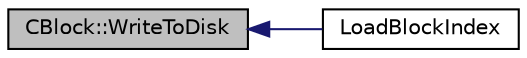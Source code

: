 digraph "CBlock::WriteToDisk"
{
  edge [fontname="Helvetica",fontsize="10",labelfontname="Helvetica",labelfontsize="10"];
  node [fontname="Helvetica",fontsize="10",shape=record];
  rankdir="LR";
  Node245 [label="CBlock::WriteToDisk",height=0.2,width=0.4,color="black", fillcolor="grey75", style="filled", fontcolor="black"];
  Node245 -> Node246 [dir="back",color="midnightblue",fontsize="10",style="solid",fontname="Helvetica"];
  Node246 [label="LoadBlockIndex",height=0.2,width=0.4,color="black", fillcolor="white", style="filled",URL="$main_8h.html#a367f303d34b8a5501ac4d77bebab578c"];
}

